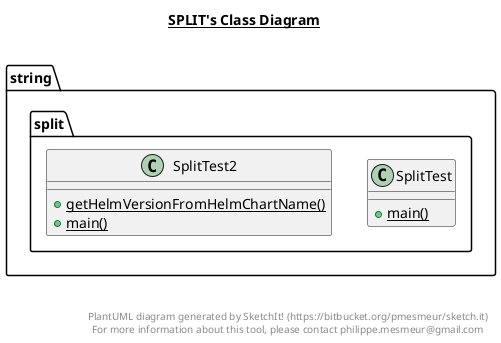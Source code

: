 @startuml

title __SPLIT's Class Diagram__\n

  namespace string.split {
    class string.split.SplitTest {
        {static} + main()
    }
  }
  

  namespace string.split {
    class string.split.SplitTest2 {
        {static} + getHelmVersionFromHelmChartName()
        {static} + main()
    }
  }
  



right footer


PlantUML diagram generated by SketchIt! (https://bitbucket.org/pmesmeur/sketch.it)
For more information about this tool, please contact philippe.mesmeur@gmail.com
endfooter

@enduml
